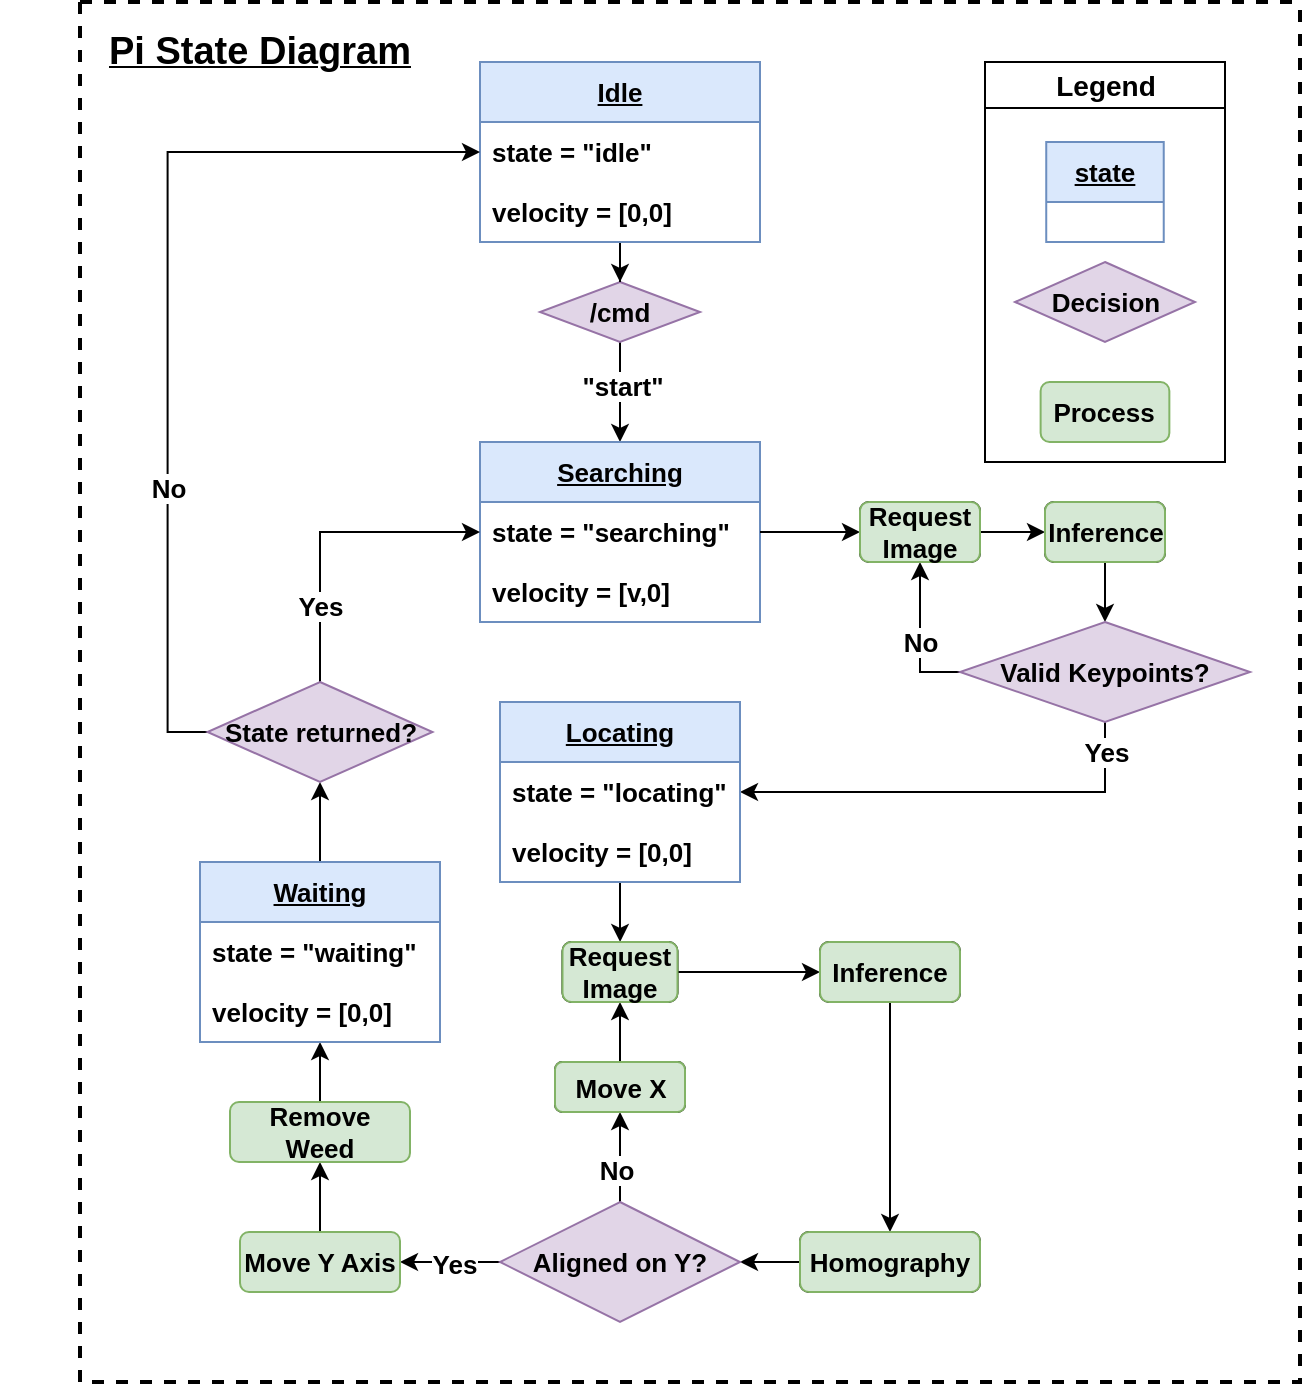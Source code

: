 <mxfile version="24.8.6">
  <diagram id="DzLsgyPNC4y2OptwUkxq" name="Page-1">
    <mxGraphModel dx="1687" dy="1009" grid="1" gridSize="10" guides="1" tooltips="1" connect="1" arrows="1" fold="1" page="1" pageScale="1" pageWidth="850" pageHeight="1100" math="0" shadow="0">
      <root>
        <mxCell id="0" />
        <mxCell id="1" parent="0" />
        <mxCell id="jF6Baknl4ynv4NxAoaoa-1" style="edgeStyle=orthogonalEdgeStyle;rounded=0;orthogonalLoop=1;jettySize=auto;html=1;exitX=0.5;exitY=1;exitDx=0;exitDy=0;entryX=0.5;entryY=0;entryDx=0;entryDy=0;fontStyle=1;fontSize=13;" parent="1" source="jF6Baknl4ynv4NxAoaoa-3" target="jF6Baknl4ynv4NxAoaoa-8" edge="1">
          <mxGeometry relative="1" as="geometry" />
        </mxCell>
        <mxCell id="jF6Baknl4ynv4NxAoaoa-2" value="&quot;start&quot;" style="edgeLabel;html=1;align=center;verticalAlign=middle;resizable=0;points=[];fontStyle=1;fontSize=13;" parent="jF6Baknl4ynv4NxAoaoa-1" vertex="1" connectable="0">
          <mxGeometry x="-0.12" y="1" relative="1" as="geometry">
            <mxPoint as="offset" />
          </mxGeometry>
        </mxCell>
        <mxCell id="jF6Baknl4ynv4NxAoaoa-3" value="/cmd" style="rhombus;whiteSpace=wrap;html=1;fillColor=#e1d5e7;strokeColor=#9673a6;fontStyle=1;fontSize=13;" parent="1" vertex="1">
          <mxGeometry x="410" y="230" width="80" height="30" as="geometry" />
        </mxCell>
        <mxCell id="jF6Baknl4ynv4NxAoaoa-4" style="edgeStyle=orthogonalEdgeStyle;rounded=0;orthogonalLoop=1;jettySize=auto;html=1;entryX=0.5;entryY=0;entryDx=0;entryDy=0;fontStyle=1;fontSize=13;" parent="1" source="jF6Baknl4ynv4NxAoaoa-5" target="jF6Baknl4ynv4NxAoaoa-3" edge="1">
          <mxGeometry relative="1" as="geometry" />
        </mxCell>
        <mxCell id="jF6Baknl4ynv4NxAoaoa-5" value="&lt;span style=&quot;font-size: 13px;&quot;&gt;&lt;u style=&quot;font-size: 13px;&quot;&gt;Idle&lt;/u&gt;&lt;/span&gt;" style="swimlane;fontStyle=1;childLayout=stackLayout;horizontal=1;startSize=30;horizontalStack=0;resizeParent=1;resizeParentMax=0;resizeLast=0;collapsible=1;marginBottom=0;whiteSpace=wrap;html=1;fillColor=#dae8fc;strokeColor=#6c8ebf;fontSize=13;" parent="1" vertex="1">
          <mxGeometry x="380" y="120" width="140" height="90" as="geometry" />
        </mxCell>
        <mxCell id="jF6Baknl4ynv4NxAoaoa-6" value="state = &quot;idle&quot;" style="text;strokeColor=none;fillColor=none;align=left;verticalAlign=middle;spacingLeft=4;spacingRight=4;overflow=hidden;points=[[0,0.5],[1,0.5]];portConstraint=eastwest;rotatable=0;whiteSpace=wrap;html=1;fontStyle=1;fontSize=13;" parent="jF6Baknl4ynv4NxAoaoa-5" vertex="1">
          <mxGeometry y="30" width="140" height="30" as="geometry" />
        </mxCell>
        <mxCell id="jF6Baknl4ynv4NxAoaoa-7" value="velocity = [0,0]" style="text;strokeColor=none;fillColor=none;align=left;verticalAlign=middle;spacingLeft=4;spacingRight=4;overflow=hidden;points=[[0,0.5],[1,0.5]];portConstraint=eastwest;rotatable=0;whiteSpace=wrap;html=1;fontStyle=1;fontSize=13;" parent="jF6Baknl4ynv4NxAoaoa-5" vertex="1">
          <mxGeometry y="60" width="140" height="30" as="geometry" />
        </mxCell>
        <mxCell id="jF6Baknl4ynv4NxAoaoa-8" value="&lt;span style=&quot;font-size: 13px;&quot;&gt;&lt;u style=&quot;font-size: 13px;&quot;&gt;Searching&lt;/u&gt;&lt;/span&gt;" style="swimlane;fontStyle=1;childLayout=stackLayout;horizontal=1;startSize=30;horizontalStack=0;resizeParent=1;resizeParentMax=0;resizeLast=0;collapsible=1;marginBottom=0;whiteSpace=wrap;html=1;fillColor=#dae8fc;strokeColor=#6c8ebf;fontSize=13;" parent="1" vertex="1">
          <mxGeometry x="380" y="310" width="140" height="90" as="geometry" />
        </mxCell>
        <mxCell id="jF6Baknl4ynv4NxAoaoa-9" value="state = &quot;searching&quot;" style="text;strokeColor=none;fillColor=none;align=left;verticalAlign=middle;spacingLeft=4;spacingRight=4;overflow=hidden;points=[[0,0.5],[1,0.5]];portConstraint=eastwest;rotatable=0;whiteSpace=wrap;html=1;fontStyle=1;fontSize=13;" parent="jF6Baknl4ynv4NxAoaoa-8" vertex="1">
          <mxGeometry y="30" width="140" height="30" as="geometry" />
        </mxCell>
        <mxCell id="jF6Baknl4ynv4NxAoaoa-10" value="velocity = [v,0]" style="text;strokeColor=none;fillColor=none;align=left;verticalAlign=middle;spacingLeft=4;spacingRight=4;overflow=hidden;points=[[0,0.5],[1,0.5]];portConstraint=eastwest;rotatable=0;whiteSpace=wrap;html=1;fontStyle=1;fontSize=13;" parent="jF6Baknl4ynv4NxAoaoa-8" vertex="1">
          <mxGeometry y="60" width="140" height="30" as="geometry" />
        </mxCell>
        <mxCell id="jF6Baknl4ynv4NxAoaoa-11" style="edgeStyle=orthogonalEdgeStyle;rounded=0;orthogonalLoop=1;jettySize=auto;html=1;exitX=1;exitY=0.5;exitDx=0;exitDy=0;entryX=0;entryY=0.5;entryDx=0;entryDy=0;fontStyle=1;fontSize=13;" parent="1" source="jF6Baknl4ynv4NxAoaoa-12" target="jF6Baknl4ynv4NxAoaoa-15" edge="1">
          <mxGeometry relative="1" as="geometry" />
        </mxCell>
        <mxCell id="jF6Baknl4ynv4NxAoaoa-12" value="Request Image" style="rounded=1;whiteSpace=wrap;html=1;fontStyle=1;fontSize=13;" parent="1" vertex="1">
          <mxGeometry x="570" y="340" width="60" height="30" as="geometry" />
        </mxCell>
        <mxCell id="jF6Baknl4ynv4NxAoaoa-13" style="edgeStyle=orthogonalEdgeStyle;rounded=0;orthogonalLoop=1;jettySize=auto;html=1;exitX=1;exitY=0.5;exitDx=0;exitDy=0;entryX=0;entryY=0.5;entryDx=0;entryDy=0;fontStyle=1;fontSize=13;" parent="1" source="jF6Baknl4ynv4NxAoaoa-9" target="jF6Baknl4ynv4NxAoaoa-12" edge="1">
          <mxGeometry relative="1" as="geometry" />
        </mxCell>
        <mxCell id="jF6Baknl4ynv4NxAoaoa-14" style="edgeStyle=orthogonalEdgeStyle;rounded=0;orthogonalLoop=1;jettySize=auto;html=1;exitX=0.5;exitY=1;exitDx=0;exitDy=0;entryX=0.5;entryY=0;entryDx=0;entryDy=0;fontStyle=1;fontSize=13;" parent="1" source="jF6Baknl4ynv4NxAoaoa-15" target="jF6Baknl4ynv4NxAoaoa-20" edge="1">
          <mxGeometry relative="1" as="geometry" />
        </mxCell>
        <mxCell id="jF6Baknl4ynv4NxAoaoa-15" value="Inference" style="rounded=1;whiteSpace=wrap;html=1;fontStyle=1;fontSize=13;" parent="1" vertex="1">
          <mxGeometry x="662.5" y="340" width="60" height="30" as="geometry" />
        </mxCell>
        <mxCell id="jF6Baknl4ynv4NxAoaoa-16" style="edgeStyle=orthogonalEdgeStyle;rounded=0;orthogonalLoop=1;jettySize=auto;html=1;exitX=0;exitY=0.5;exitDx=0;exitDy=0;entryX=0.5;entryY=1;entryDx=0;entryDy=0;fontStyle=1;fontSize=13;" parent="1" source="jF6Baknl4ynv4NxAoaoa-20" target="jF6Baknl4ynv4NxAoaoa-12" edge="1">
          <mxGeometry relative="1" as="geometry" />
        </mxCell>
        <mxCell id="jF6Baknl4ynv4NxAoaoa-17" value="No" style="edgeLabel;html=1;align=center;verticalAlign=middle;resizable=0;points=[];fontStyle=1;fontSize=13;" parent="jF6Baknl4ynv4NxAoaoa-16" vertex="1" connectable="0">
          <mxGeometry x="-0.491" y="-1" relative="1" as="geometry">
            <mxPoint x="-1" y="-14" as="offset" />
          </mxGeometry>
        </mxCell>
        <mxCell id="jF6Baknl4ynv4NxAoaoa-18" style="edgeStyle=orthogonalEdgeStyle;rounded=0;orthogonalLoop=1;jettySize=auto;html=1;exitX=0.5;exitY=1;exitDx=0;exitDy=0;entryX=1;entryY=0.5;entryDx=0;entryDy=0;fontStyle=1;fontSize=13;" parent="1" source="jF6Baknl4ynv4NxAoaoa-20" target="jF6Baknl4ynv4NxAoaoa-23" edge="1">
          <mxGeometry relative="1" as="geometry" />
        </mxCell>
        <mxCell id="jF6Baknl4ynv4NxAoaoa-19" value="Yes" style="edgeLabel;html=1;align=center;verticalAlign=middle;resizable=0;points=[];fontStyle=1;fontSize=13;" parent="jF6Baknl4ynv4NxAoaoa-18" vertex="1" connectable="0">
          <mxGeometry x="-0.789" y="1" relative="1" as="geometry">
            <mxPoint x="-1" y="-8" as="offset" />
          </mxGeometry>
        </mxCell>
        <mxCell id="jF6Baknl4ynv4NxAoaoa-20" value="Valid Keypoints?" style="rhombus;whiteSpace=wrap;html=1;fillColor=#e1d5e7;strokeColor=#9673a6;fontStyle=1;fontSize=13;" parent="1" vertex="1">
          <mxGeometry x="620" y="400" width="145" height="50" as="geometry" />
        </mxCell>
        <mxCell id="jF6Baknl4ynv4NxAoaoa-21" style="edgeStyle=orthogonalEdgeStyle;rounded=0;orthogonalLoop=1;jettySize=auto;html=1;fontStyle=1;fontSize=13;" parent="1" source="jF6Baknl4ynv4NxAoaoa-22" target="jF6Baknl4ynv4NxAoaoa-26" edge="1">
          <mxGeometry relative="1" as="geometry" />
        </mxCell>
        <mxCell id="jF6Baknl4ynv4NxAoaoa-22" value="&lt;span style=&quot;font-size: 13px;&quot;&gt;&lt;u style=&quot;font-size: 13px;&quot;&gt;Locating&lt;/u&gt;&lt;/span&gt;" style="swimlane;fontStyle=1;childLayout=stackLayout;horizontal=1;startSize=30;horizontalStack=0;resizeParent=1;resizeParentMax=0;resizeLast=0;collapsible=1;marginBottom=0;whiteSpace=wrap;html=1;fillColor=#dae8fc;strokeColor=#6c8ebf;fontSize=13;" parent="1" vertex="1">
          <mxGeometry x="390" y="440" width="120" height="90" as="geometry" />
        </mxCell>
        <mxCell id="jF6Baknl4ynv4NxAoaoa-23" value="state = &quot;locating&quot;" style="text;strokeColor=none;fillColor=none;align=left;verticalAlign=middle;spacingLeft=4;spacingRight=4;overflow=hidden;points=[[0,0.5],[1,0.5]];portConstraint=eastwest;rotatable=0;whiteSpace=wrap;html=1;fontStyle=1;fontSize=13;" parent="jF6Baknl4ynv4NxAoaoa-22" vertex="1">
          <mxGeometry y="30" width="120" height="30" as="geometry" />
        </mxCell>
        <mxCell id="jF6Baknl4ynv4NxAoaoa-24" value="velocity = [0,0]" style="text;strokeColor=none;fillColor=none;align=left;verticalAlign=middle;spacingLeft=4;spacingRight=4;overflow=hidden;points=[[0,0.5],[1,0.5]];portConstraint=eastwest;rotatable=0;whiteSpace=wrap;html=1;fontStyle=1;fontSize=13;" parent="jF6Baknl4ynv4NxAoaoa-22" vertex="1">
          <mxGeometry y="60" width="120" height="30" as="geometry" />
        </mxCell>
        <mxCell id="jF6Baknl4ynv4NxAoaoa-25" style="edgeStyle=orthogonalEdgeStyle;rounded=0;orthogonalLoop=1;jettySize=auto;html=1;exitX=1;exitY=0.5;exitDx=0;exitDy=0;entryX=0;entryY=0.5;entryDx=0;entryDy=0;fontStyle=1;fontSize=13;" parent="1" source="jF6Baknl4ynv4NxAoaoa-26" target="jF6Baknl4ynv4NxAoaoa-28" edge="1">
          <mxGeometry relative="1" as="geometry" />
        </mxCell>
        <mxCell id="jF6Baknl4ynv4NxAoaoa-26" value="Request Image" style="rounded=1;whiteSpace=wrap;html=1;fontStyle=1;fontSize=13;" parent="1" vertex="1">
          <mxGeometry x="421.25" y="560" width="57.5" height="30" as="geometry" />
        </mxCell>
        <mxCell id="jF6Baknl4ynv4NxAoaoa-27" style="edgeStyle=orthogonalEdgeStyle;rounded=0;orthogonalLoop=1;jettySize=auto;html=1;exitX=0.5;exitY=1;exitDx=0;exitDy=0;entryX=0.5;entryY=0;entryDx=0;entryDy=0;fontStyle=1;fontSize=13;" parent="1" source="jF6Baknl4ynv4NxAoaoa-28" target="jF6Baknl4ynv4NxAoaoa-30" edge="1">
          <mxGeometry relative="1" as="geometry" />
        </mxCell>
        <mxCell id="jF6Baknl4ynv4NxAoaoa-28" value="Inference" style="rounded=1;whiteSpace=wrap;html=1;fontStyle=1;fontSize=13;" parent="1" vertex="1">
          <mxGeometry x="550" y="560" width="70" height="30" as="geometry" />
        </mxCell>
        <mxCell id="jF6Baknl4ynv4NxAoaoa-29" style="edgeStyle=orthogonalEdgeStyle;rounded=0;orthogonalLoop=1;jettySize=auto;html=1;exitX=0;exitY=0.5;exitDx=0;exitDy=0;entryX=1;entryY=0.5;entryDx=0;entryDy=0;fontStyle=1;fontSize=13;" parent="1" source="jF6Baknl4ynv4NxAoaoa-30" target="jF6Baknl4ynv4NxAoaoa-38" edge="1">
          <mxGeometry relative="1" as="geometry" />
        </mxCell>
        <mxCell id="jF6Baknl4ynv4NxAoaoa-30" value="Homography" style="rounded=1;whiteSpace=wrap;html=1;fontStyle=1;fontSize=13;" parent="1" vertex="1">
          <mxGeometry x="540" y="705" width="90" height="30" as="geometry" />
        </mxCell>
        <mxCell id="jF6Baknl4ynv4NxAoaoa-31" style="edgeStyle=orthogonalEdgeStyle;rounded=0;orthogonalLoop=1;jettySize=auto;html=1;exitX=0.5;exitY=0;exitDx=0;exitDy=0;entryX=0.5;entryY=1;entryDx=0;entryDy=0;fontStyle=1;fontSize=13;" parent="1" source="jF6Baknl4ynv4NxAoaoa-32" target="jF6Baknl4ynv4NxAoaoa-26" edge="1">
          <mxGeometry relative="1" as="geometry" />
        </mxCell>
        <mxCell id="jF6Baknl4ynv4NxAoaoa-32" value="Move X" style="rounded=1;whiteSpace=wrap;html=1;fontStyle=1;fontSize=13;" parent="1" vertex="1">
          <mxGeometry x="417.5" y="620" width="65" height="25" as="geometry" />
        </mxCell>
        <mxCell id="jF6Baknl4ynv4NxAoaoa-34" style="edgeStyle=orthogonalEdgeStyle;rounded=0;orthogonalLoop=1;jettySize=auto;html=1;exitX=0.5;exitY=0;exitDx=0;exitDy=0;entryX=0.5;entryY=1;entryDx=0;entryDy=0;fontStyle=1;fontSize=13;" parent="1" source="jF6Baknl4ynv4NxAoaoa-38" target="jF6Baknl4ynv4NxAoaoa-32" edge="1">
          <mxGeometry relative="1" as="geometry" />
        </mxCell>
        <mxCell id="jF6Baknl4ynv4NxAoaoa-35" value="No" style="edgeLabel;html=1;align=center;verticalAlign=middle;resizable=0;points=[];fontStyle=1;fontSize=13;" parent="jF6Baknl4ynv4NxAoaoa-34" vertex="1" connectable="0">
          <mxGeometry x="-0.275" y="2" relative="1" as="geometry">
            <mxPoint as="offset" />
          </mxGeometry>
        </mxCell>
        <mxCell id="jF6Baknl4ynv4NxAoaoa-36" style="edgeStyle=orthogonalEdgeStyle;rounded=0;orthogonalLoop=1;jettySize=auto;html=1;exitX=0;exitY=0.5;exitDx=0;exitDy=0;entryX=1;entryY=0.5;entryDx=0;entryDy=0;fontStyle=1;fontSize=13;" parent="1" source="jF6Baknl4ynv4NxAoaoa-38" target="jF6Baknl4ynv4NxAoaoa-40" edge="1">
          <mxGeometry relative="1" as="geometry" />
        </mxCell>
        <mxCell id="jF6Baknl4ynv4NxAoaoa-37" value="Yes" style="edgeLabel;html=1;align=center;verticalAlign=middle;resizable=0;points=[];fontStyle=1;fontSize=13;" parent="jF6Baknl4ynv4NxAoaoa-36" vertex="1" connectable="0">
          <mxGeometry x="-0.057" y="1" relative="1" as="geometry">
            <mxPoint as="offset" />
          </mxGeometry>
        </mxCell>
        <mxCell id="jF6Baknl4ynv4NxAoaoa-38" value="Aligned on Y?" style="rhombus;whiteSpace=wrap;html=1;fillColor=#e1d5e7;strokeColor=#9673a6;fontStyle=1;fontSize=13;" parent="1" vertex="1">
          <mxGeometry x="390" y="690" width="120" height="60" as="geometry" />
        </mxCell>
        <mxCell id="jF6Baknl4ynv4NxAoaoa-39" style="edgeStyle=orthogonalEdgeStyle;rounded=0;orthogonalLoop=1;jettySize=auto;html=1;exitX=0.5;exitY=0;exitDx=0;exitDy=0;entryX=0.5;entryY=1;entryDx=0;entryDy=0;fontStyle=1;fontSize=13;" parent="1" source="jF6Baknl4ynv4NxAoaoa-40" target="jF6Baknl4ynv4NxAoaoa-42" edge="1">
          <mxGeometry relative="1" as="geometry" />
        </mxCell>
        <mxCell id="jF6Baknl4ynv4NxAoaoa-40" value="Move Y Axis" style="rounded=1;whiteSpace=wrap;html=1;fillColor=#d5e8d4;strokeColor=#82b366;fontStyle=1;fontSize=13;" parent="1" vertex="1">
          <mxGeometry x="260" y="705" width="80" height="30" as="geometry" />
        </mxCell>
        <mxCell id="jF6Baknl4ynv4NxAoaoa-46" style="edgeStyle=orthogonalEdgeStyle;rounded=0;orthogonalLoop=1;jettySize=auto;html=1;exitX=0.5;exitY=0;exitDx=0;exitDy=0;fontStyle=1;fontSize=13;" parent="1" source="jF6Baknl4ynv4NxAoaoa-42" target="jF6Baknl4ynv4NxAoaoa-43" edge="1">
          <mxGeometry relative="1" as="geometry" />
        </mxCell>
        <mxCell id="jF6Baknl4ynv4NxAoaoa-42" value="Remove Weed" style="rounded=1;whiteSpace=wrap;html=1;fillColor=#d5e8d4;strokeColor=#82b366;fontStyle=1;fontSize=13;" parent="1" vertex="1">
          <mxGeometry x="255" y="640" width="90" height="30" as="geometry" />
        </mxCell>
        <mxCell id="jF6Baknl4ynv4NxAoaoa-48" style="edgeStyle=orthogonalEdgeStyle;rounded=0;orthogonalLoop=1;jettySize=auto;html=1;exitX=0.5;exitY=0;exitDx=0;exitDy=0;entryX=0.5;entryY=1;entryDx=0;entryDy=0;fontStyle=1;fontSize=13;" parent="1" source="jF6Baknl4ynv4NxAoaoa-43" target="jF6Baknl4ynv4NxAoaoa-47" edge="1">
          <mxGeometry relative="1" as="geometry" />
        </mxCell>
        <mxCell id="jF6Baknl4ynv4NxAoaoa-43" value="&lt;span style=&quot;font-size: 13px;&quot;&gt;&lt;u style=&quot;font-size: 13px;&quot;&gt;Waiting&lt;/u&gt;&lt;/span&gt;" style="swimlane;fontStyle=1;childLayout=stackLayout;horizontal=1;startSize=30;horizontalStack=0;resizeParent=1;resizeParentMax=0;resizeLast=0;collapsible=1;marginBottom=0;whiteSpace=wrap;html=1;fillColor=#dae8fc;strokeColor=#6c8ebf;fontSize=13;" parent="1" vertex="1">
          <mxGeometry x="240" y="520" width="120" height="90" as="geometry" />
        </mxCell>
        <mxCell id="jF6Baknl4ynv4NxAoaoa-44" value="state = &quot;waiting&quot;" style="text;strokeColor=none;fillColor=none;align=left;verticalAlign=middle;spacingLeft=4;spacingRight=4;overflow=hidden;points=[[0,0.5],[1,0.5]];portConstraint=eastwest;rotatable=0;whiteSpace=wrap;html=1;fontStyle=1;fontSize=13;" parent="jF6Baknl4ynv4NxAoaoa-43" vertex="1">
          <mxGeometry y="30" width="120" height="30" as="geometry" />
        </mxCell>
        <mxCell id="jF6Baknl4ynv4NxAoaoa-45" value="velocity = [0,0]" style="text;strokeColor=none;fillColor=none;align=left;verticalAlign=middle;spacingLeft=4;spacingRight=4;overflow=hidden;points=[[0,0.5],[1,0.5]];portConstraint=eastwest;rotatable=0;whiteSpace=wrap;html=1;fontStyle=1;fontSize=13;" parent="jF6Baknl4ynv4NxAoaoa-43" vertex="1">
          <mxGeometry y="60" width="120" height="30" as="geometry" />
        </mxCell>
        <mxCell id="jF6Baknl4ynv4NxAoaoa-49" style="edgeStyle=orthogonalEdgeStyle;rounded=0;orthogonalLoop=1;jettySize=auto;html=1;exitX=0.5;exitY=0;exitDx=0;exitDy=0;entryX=0;entryY=0.5;entryDx=0;entryDy=0;fontStyle=1;fontSize=13;" parent="1" source="jF6Baknl4ynv4NxAoaoa-47" target="jF6Baknl4ynv4NxAoaoa-9" edge="1">
          <mxGeometry relative="1" as="geometry" />
        </mxCell>
        <mxCell id="jF6Baknl4ynv4NxAoaoa-50" value="Yes" style="edgeLabel;html=1;align=center;verticalAlign=middle;resizable=0;points=[];fontStyle=1;fontSize=13;" parent="jF6Baknl4ynv4NxAoaoa-49" vertex="1" connectable="0">
          <mxGeometry x="-0.507" relative="1" as="geometry">
            <mxPoint as="offset" />
          </mxGeometry>
        </mxCell>
        <mxCell id="jF6Baknl4ynv4NxAoaoa-51" style="edgeStyle=orthogonalEdgeStyle;rounded=0;orthogonalLoop=1;jettySize=auto;html=1;exitX=0;exitY=0.5;exitDx=0;exitDy=0;entryX=0;entryY=0.5;entryDx=0;entryDy=0;fontStyle=1;fontSize=13;" parent="1" source="jF6Baknl4ynv4NxAoaoa-47" target="jF6Baknl4ynv4NxAoaoa-6" edge="1">
          <mxGeometry relative="1" as="geometry" />
        </mxCell>
        <mxCell id="jF6Baknl4ynv4NxAoaoa-52" value="No" style="edgeLabel;html=1;align=center;verticalAlign=middle;resizable=0;points=[];fontStyle=1;fontSize=13;" parent="jF6Baknl4ynv4NxAoaoa-51" vertex="1" connectable="0">
          <mxGeometry x="-0.388" relative="1" as="geometry">
            <mxPoint as="offset" />
          </mxGeometry>
        </mxCell>
        <mxCell id="jF6Baknl4ynv4NxAoaoa-47" value="State returned?" style="rhombus;whiteSpace=wrap;html=1;fillColor=#e1d5e7;strokeColor=#9673a6;fontStyle=1;fontSize=13;" parent="1" vertex="1">
          <mxGeometry x="243.75" y="430" width="112.5" height="50" as="geometry" />
        </mxCell>
        <mxCell id="jF6Baknl4ynv4NxAoaoa-53" value="Request Image" style="rounded=1;whiteSpace=wrap;html=1;fillColor=#d5e8d4;strokeColor=#82b366;fontStyle=1;fontSize=13;" parent="1" vertex="1">
          <mxGeometry x="570" y="340" width="60" height="30" as="geometry" />
        </mxCell>
        <mxCell id="jF6Baknl4ynv4NxAoaoa-54" value="Inference" style="rounded=1;whiteSpace=wrap;html=1;fillColor=#d5e8d4;strokeColor=#82b366;fontStyle=1;fontSize=13;" parent="1" vertex="1">
          <mxGeometry x="662.5" y="340" width="60" height="30" as="geometry" />
        </mxCell>
        <mxCell id="jF6Baknl4ynv4NxAoaoa-55" value="Inference" style="rounded=1;whiteSpace=wrap;html=1;fillColor=#d5e8d4;strokeColor=#82b366;fontStyle=1;fontSize=13;" parent="1" vertex="1">
          <mxGeometry x="550" y="560" width="70" height="30" as="geometry" />
        </mxCell>
        <mxCell id="jF6Baknl4ynv4NxAoaoa-56" value="Request Image" style="rounded=1;whiteSpace=wrap;html=1;fillColor=#d5e8d4;strokeColor=#82b366;fontStyle=1;fontSize=13;" parent="1" vertex="1">
          <mxGeometry x="421.25" y="560" width="57.5" height="30" as="geometry" />
        </mxCell>
        <mxCell id="jF6Baknl4ynv4NxAoaoa-57" value="Move X" style="rounded=1;whiteSpace=wrap;html=1;fillColor=#d5e8d4;strokeColor=#82b366;fontStyle=1;fontSize=13;" parent="1" vertex="1">
          <mxGeometry x="417.5" y="620" width="65" height="25" as="geometry" />
        </mxCell>
        <mxCell id="jF6Baknl4ynv4NxAoaoa-58" value="Homography" style="rounded=1;whiteSpace=wrap;html=1;fillColor=#d5e8d4;strokeColor=#82b366;fontStyle=1;fontSize=13;" parent="1" vertex="1">
          <mxGeometry x="540" y="705" width="90" height="30" as="geometry" />
        </mxCell>
        <mxCell id="AswwbYB_JzOathdGm4Od-8" value="" style="swimlane;startSize=0;strokeWidth=2;dashed=1;" vertex="1" parent="1">
          <mxGeometry x="180" y="90" width="610" height="690" as="geometry" />
        </mxCell>
        <mxCell id="AswwbYB_JzOathdGm4Od-2" value="&lt;span style=&quot;font-size: 13px;&quot;&gt;&lt;u style=&quot;font-size: 13px;&quot;&gt;state&lt;/u&gt;&lt;/span&gt;" style="swimlane;fontStyle=1;childLayout=stackLayout;horizontal=1;startSize=30;horizontalStack=0;resizeParent=1;resizeParentMax=0;resizeLast=0;collapsible=1;marginBottom=0;whiteSpace=wrap;html=1;fillColor=#dae8fc;strokeColor=#6c8ebf;fontSize=13;" vertex="1" parent="AswwbYB_JzOathdGm4Od-8">
          <mxGeometry x="483.12" y="70" width="58.75" height="50" as="geometry" />
        </mxCell>
        <mxCell id="AswwbYB_JzOathdGm4Od-5" value="Decision" style="rhombus;whiteSpace=wrap;html=1;fillColor=#e1d5e7;strokeColor=#9673a6;fontStyle=1;fontSize=13;" vertex="1" parent="AswwbYB_JzOathdGm4Od-8">
          <mxGeometry x="467.5" y="130" width="90" height="40" as="geometry" />
        </mxCell>
        <mxCell id="AswwbYB_JzOathdGm4Od-6" value="Process" style="rounded=1;whiteSpace=wrap;html=1;fillColor=#d5e8d4;strokeColor=#82b366;fontStyle=1;fontSize=13;" vertex="1" parent="AswwbYB_JzOathdGm4Od-8">
          <mxGeometry x="480.31" y="190" width="64.37" height="30" as="geometry" />
        </mxCell>
        <mxCell id="AswwbYB_JzOathdGm4Od-7" value="&lt;font style=&quot;font-size: 14px;&quot;&gt;Legend&lt;/font&gt;" style="swimlane;whiteSpace=wrap;html=1;" vertex="1" parent="AswwbYB_JzOathdGm4Od-8">
          <mxGeometry x="452.5" y="30" width="120" height="200" as="geometry" />
        </mxCell>
        <mxCell id="AswwbYB_JzOathdGm4Od-9" value="&lt;b&gt;&lt;u&gt;&lt;font style=&quot;font-size: 19px;&quot;&gt;Pi State Diagram&lt;/font&gt;&lt;/u&gt;&lt;/b&gt;" style="text;html=1;align=center;verticalAlign=middle;whiteSpace=wrap;rounded=0;" vertex="1" parent="AswwbYB_JzOathdGm4Od-8">
          <mxGeometry x="-40" y="10" width="260" height="30" as="geometry" />
        </mxCell>
      </root>
    </mxGraphModel>
  </diagram>
</mxfile>
